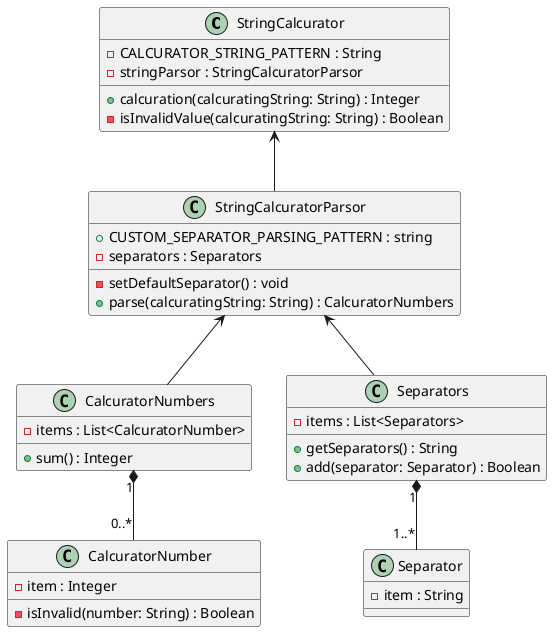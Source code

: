 @startuml StringCalcurator
class StringCalcurator {
	- CALCURATOR_STRING_PATTERN : String
	- stringParsor : StringCalcuratorParsor

	+ calcuration(calcuratingString: String) : Integer
	- isInvalidValue(calcuratingString: String) : Boolean
}

class StringCalcuratorParsor {
	+ CUSTOM_SEPARATOR_PARSING_PATTERN : string
	- separators : Separators

	- setDefaultSeparator() : void
	+ parse(calcuratingString: String) : CalcuratorNumbers
}

class CalcuratorNumbers {
	- items : List<CalcuratorNumber>

	+ sum() : Integer
}

class CalcuratorNumber {
	- item : Integer

	- isInvalid(number: String) : Boolean
}

class Separators {
	- items : List<Separators>

	+ getSeparators() : String
	+ add(separator: Separator) : Boolean
}

class Separator {
	- item : String
}

StringCalcurator <-- StringCalcuratorParsor

StringCalcuratorParsor <-- CalcuratorNumbers
StringCalcuratorParsor  <--  Separators

CalcuratorNumbers "1" *-- "0..*" CalcuratorNumber

Separators "1" *-- "1..*" Separator
@enduml
